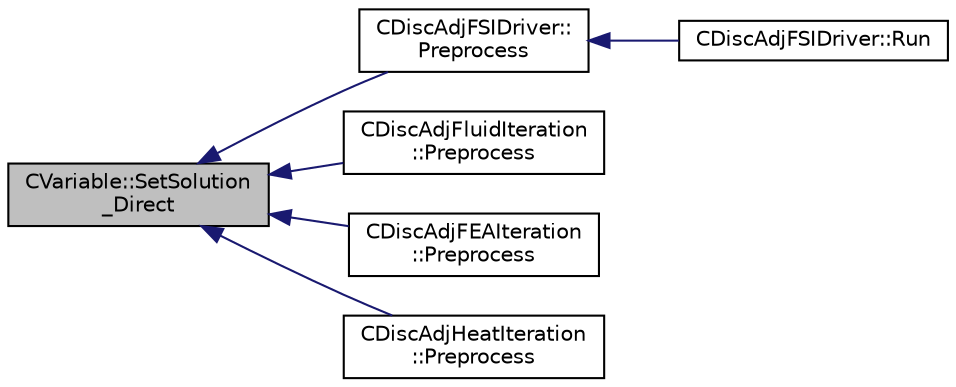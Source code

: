 digraph "CVariable::SetSolution_Direct"
{
  edge [fontname="Helvetica",fontsize="10",labelfontname="Helvetica",labelfontsize="10"];
  node [fontname="Helvetica",fontsize="10",shape=record];
  rankdir="LR";
  Node6191 [label="CVariable::SetSolution\l_Direct",height=0.2,width=0.4,color="black", fillcolor="grey75", style="filled", fontcolor="black"];
  Node6191 -> Node6192 [dir="back",color="midnightblue",fontsize="10",style="solid",fontname="Helvetica"];
  Node6192 [label="CDiscAdjFSIDriver::\lPreprocess",height=0.2,width=0.4,color="black", fillcolor="white", style="filled",URL="$class_c_disc_adj_f_s_i_driver.html#a2cedbc1996f28dbee3042436e1d1b14f",tooltip="Load the restarts for fluid, structure and mesh. "];
  Node6192 -> Node6193 [dir="back",color="midnightblue",fontsize="10",style="solid",fontname="Helvetica"];
  Node6193 [label="CDiscAdjFSIDriver::Run",height=0.2,width=0.4,color="black", fillcolor="white", style="filled",URL="$class_c_disc_adj_f_s_i_driver.html#a2e965d6e9c4dcfc296077cae225cab21",tooltip="Run a Discrete Adjoint iteration for the FSI problem. "];
  Node6191 -> Node6194 [dir="back",color="midnightblue",fontsize="10",style="solid",fontname="Helvetica"];
  Node6194 [label="CDiscAdjFluidIteration\l::Preprocess",height=0.2,width=0.4,color="black", fillcolor="white", style="filled",URL="$class_c_disc_adj_fluid_iteration.html#a06d0775024ea784dbac96e424b8653f5",tooltip="Preprocessing to prepare for an iteration of the physics. "];
  Node6191 -> Node6195 [dir="back",color="midnightblue",fontsize="10",style="solid",fontname="Helvetica"];
  Node6195 [label="CDiscAdjFEAIteration\l::Preprocess",height=0.2,width=0.4,color="black", fillcolor="white", style="filled",URL="$class_c_disc_adj_f_e_a_iteration.html#a170338be0d52837f3e0daccb283dde32",tooltip="Preprocessing to prepare for an iteration of the physics. "];
  Node6191 -> Node6196 [dir="back",color="midnightblue",fontsize="10",style="solid",fontname="Helvetica"];
  Node6196 [label="CDiscAdjHeatIteration\l::Preprocess",height=0.2,width=0.4,color="black", fillcolor="white", style="filled",URL="$class_c_disc_adj_heat_iteration.html#a1c218566ede74077a5614d351e08f005",tooltip="Perform a single iteration of the adjoint fluid system. "];
}
